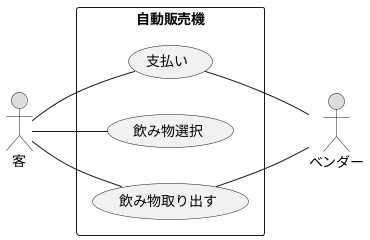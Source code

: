 @startuml
left to right direction

actor 客 #DDDDDD
actor ベンダー #DDDDDD

rectangle 自動販売機 {
    usecase "支払い" as 支払い
    usecase "飲み物選択" as 選択
    usecase "飲み物取り出す" as 取り出し
}

客 -- 選択
客 -- 支払い
客 -- 取り出し
支払い -- ベンダー
取り出し -- ベンダー
@enduml

